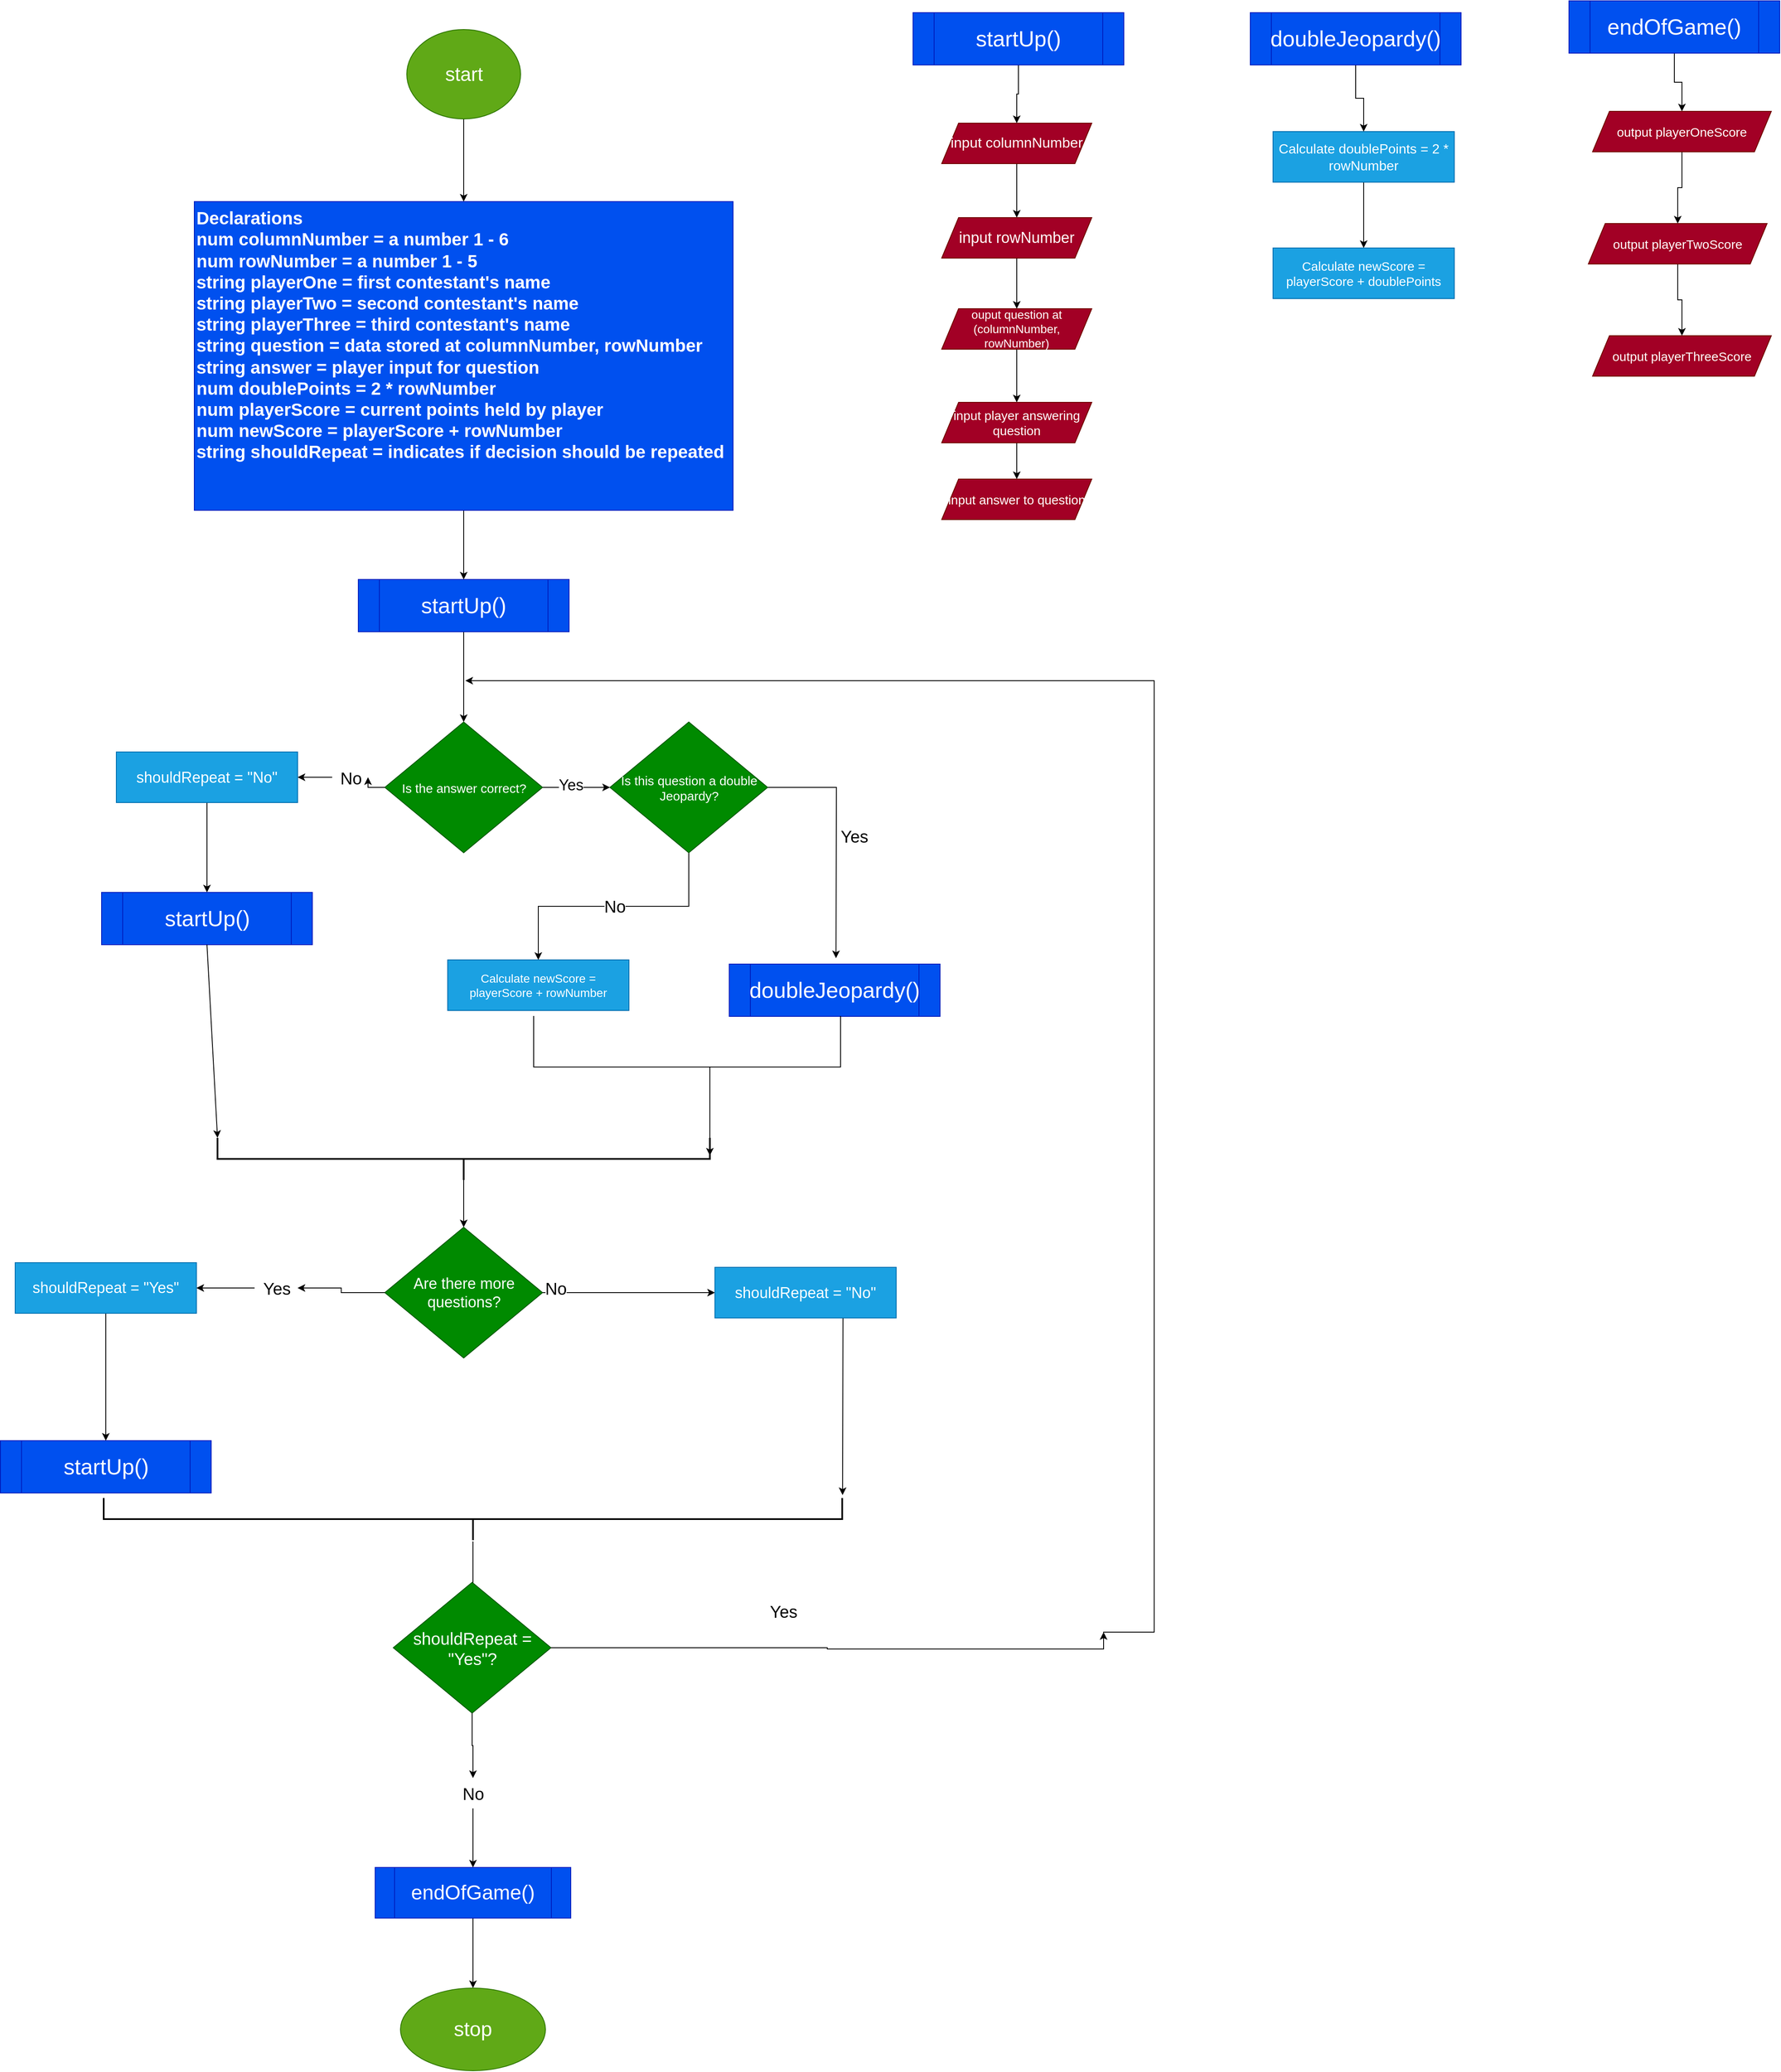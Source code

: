 <mxfile version="24.7.17">
  <diagram name="Page-1" id="HNyWJ7ixwN_tLthrhEKC">
    <mxGraphModel dx="2273" dy="3550" grid="0" gridSize="10" guides="1" tooltips="1" connect="1" arrows="1" fold="1" page="0" pageScale="1" pageWidth="850" pageHeight="1100" math="0" shadow="0">
      <root>
        <mxCell id="0" />
        <mxCell id="1" parent="0" />
        <mxCell id="0lG4HtCBKDrn22ON5Dr3-152" value="" style="edgeStyle=orthogonalEdgeStyle;rounded=0;orthogonalLoop=1;jettySize=auto;html=1;" edge="1" parent="1" source="0lG4HtCBKDrn22ON5Dr3-2" target="0lG4HtCBKDrn22ON5Dr3-143">
          <mxGeometry relative="1" as="geometry" />
        </mxCell>
        <mxCell id="0lG4HtCBKDrn22ON5Dr3-2" value="&lt;font style=&quot;font-size: 23px;&quot;&gt;start&lt;/font&gt;" style="ellipse;whiteSpace=wrap;html=1;fillColor=#60a917;fontColor=#ffffff;strokeColor=#2D7600;direction=south;" vertex="1" parent="1">
          <mxGeometry x="-27.5" y="-1111" width="135" height="106" as="geometry" />
        </mxCell>
        <mxCell id="0lG4HtCBKDrn22ON5Dr3-47" value="" style="edgeStyle=orthogonalEdgeStyle;rounded=0;orthogonalLoop=1;jettySize=auto;html=1;" edge="1" parent="1" source="0lG4HtCBKDrn22ON5Dr3-7" target="0lG4HtCBKDrn22ON5Dr3-46">
          <mxGeometry relative="1" as="geometry" />
        </mxCell>
        <mxCell id="0lG4HtCBKDrn22ON5Dr3-48" value="&lt;font style=&quot;font-size: 18px;&quot;&gt;Yes&lt;/font&gt;" style="edgeLabel;html=1;align=center;verticalAlign=middle;resizable=0;points=[];" vertex="1" connectable="0" parent="0lG4HtCBKDrn22ON5Dr3-47">
          <mxGeometry x="-0.138" y="3" relative="1" as="geometry">
            <mxPoint x="-1" as="offset" />
          </mxGeometry>
        </mxCell>
        <mxCell id="0lG4HtCBKDrn22ON5Dr3-66" value="" style="edgeStyle=orthogonalEdgeStyle;rounded=0;orthogonalLoop=1;jettySize=auto;html=1;" edge="1" parent="1" source="0lG4HtCBKDrn22ON5Dr3-67" target="0lG4HtCBKDrn22ON5Dr3-62">
          <mxGeometry relative="1" as="geometry" />
        </mxCell>
        <mxCell id="0lG4HtCBKDrn22ON5Dr3-7" value="&lt;font style=&quot;font-size: 15px;&quot;&gt;Is the answer correct?&lt;/font&gt;" style="rhombus;whiteSpace=wrap;html=1;fillColor=#008a00;fontColor=#ffffff;strokeColor=#005700;" vertex="1" parent="1">
          <mxGeometry x="-53.5" y="-290" width="187" height="155" as="geometry" />
        </mxCell>
        <mxCell id="0lG4HtCBKDrn22ON5Dr3-37" value="&lt;font style=&quot;font-size: 14px;&quot;&gt;Calculate newScore = playerScore + rowNumber&lt;/font&gt;" style="rounded=0;whiteSpace=wrap;html=1;fillColor=#1ba1e2;fontColor=#ffffff;strokeColor=#006EAF;" vertex="1" parent="1">
          <mxGeometry x="21" y="-8" width="215" height="60" as="geometry" />
        </mxCell>
        <mxCell id="0lG4HtCBKDrn22ON5Dr3-49" value="" style="edgeStyle=orthogonalEdgeStyle;rounded=0;orthogonalLoop=1;jettySize=auto;html=1;" edge="1" parent="1" source="0lG4HtCBKDrn22ON5Dr3-46" target="0lG4HtCBKDrn22ON5Dr3-37">
          <mxGeometry relative="1" as="geometry" />
        </mxCell>
        <mxCell id="0lG4HtCBKDrn22ON5Dr3-50" value="&lt;font style=&quot;font-size: 20px;&quot;&gt;No&lt;/font&gt;" style="edgeLabel;html=1;align=center;verticalAlign=middle;resizable=0;points=[];" vertex="1" connectable="0" parent="0lG4HtCBKDrn22ON5Dr3-49">
          <mxGeometry x="-0.009" y="-1" relative="1" as="geometry">
            <mxPoint as="offset" />
          </mxGeometry>
        </mxCell>
        <mxCell id="0lG4HtCBKDrn22ON5Dr3-52" value="" style="edgeStyle=orthogonalEdgeStyle;rounded=0;orthogonalLoop=1;jettySize=auto;html=1;" edge="1" parent="1" source="0lG4HtCBKDrn22ON5Dr3-46">
          <mxGeometry relative="1" as="geometry">
            <mxPoint x="481.6" y="-10" as="targetPoint" />
          </mxGeometry>
        </mxCell>
        <mxCell id="0lG4HtCBKDrn22ON5Dr3-54" value="&lt;font style=&quot;font-size: 20px;&quot;&gt;Yes&lt;/font&gt;" style="edgeLabel;html=1;align=center;verticalAlign=middle;resizable=0;points=[];" vertex="1" connectable="0" parent="0lG4HtCBKDrn22ON5Dr3-52">
          <mxGeometry x="-0.086" y="8" relative="1" as="geometry">
            <mxPoint x="13" y="9" as="offset" />
          </mxGeometry>
        </mxCell>
        <mxCell id="0lG4HtCBKDrn22ON5Dr3-46" value="&lt;font style=&quot;font-size: 15px;&quot;&gt;Is this question a double Jeopardy?&lt;/font&gt;" style="rhombus;whiteSpace=wrap;html=1;fillColor=#008a00;fontColor=#ffffff;strokeColor=#005700;" vertex="1" parent="1">
          <mxGeometry x="213.5" y="-290" width="187" height="155" as="geometry" />
        </mxCell>
        <mxCell id="0lG4HtCBKDrn22ON5Dr3-106" value="" style="edgeStyle=orthogonalEdgeStyle;rounded=0;orthogonalLoop=1;jettySize=auto;html=1;" edge="1" parent="1" source="0lG4HtCBKDrn22ON5Dr3-58" target="0lG4HtCBKDrn22ON5Dr3-105">
          <mxGeometry relative="1" as="geometry" />
        </mxCell>
        <mxCell id="0lG4HtCBKDrn22ON5Dr3-107" value="&lt;font style=&quot;font-size: 20px;&quot;&gt;No&lt;/font&gt;" style="edgeLabel;html=1;align=center;verticalAlign=middle;resizable=0;points=[];" vertex="1" connectable="0" parent="0lG4HtCBKDrn22ON5Dr3-106">
          <mxGeometry x="-0.41" y="7" relative="1" as="geometry">
            <mxPoint x="-45" y="1" as="offset" />
          </mxGeometry>
        </mxCell>
        <mxCell id="0lG4HtCBKDrn22ON5Dr3-118" value="" style="edgeStyle=orthogonalEdgeStyle;rounded=0;orthogonalLoop=1;jettySize=auto;html=1;" edge="1" parent="1" source="0lG4HtCBKDrn22ON5Dr3-120" target="0lG4HtCBKDrn22ON5Dr3-117">
          <mxGeometry relative="1" as="geometry" />
        </mxCell>
        <mxCell id="0lG4HtCBKDrn22ON5Dr3-58" value="&lt;font style=&quot;font-size: 18px;&quot;&gt;Are there more questions?&lt;/font&gt;" style="rhombus;whiteSpace=wrap;html=1;fillColor=#008a00;fontColor=#ffffff;strokeColor=#005700;" vertex="1" parent="1">
          <mxGeometry x="-53.5" y="309" width="187" height="155" as="geometry" />
        </mxCell>
        <mxCell id="0lG4HtCBKDrn22ON5Dr3-91" value="" style="edgeStyle=orthogonalEdgeStyle;rounded=0;orthogonalLoop=1;jettySize=auto;html=1;" edge="1" parent="1" source="0lG4HtCBKDrn22ON5Dr3-62" target="0lG4HtCBKDrn22ON5Dr3-90">
          <mxGeometry relative="1" as="geometry" />
        </mxCell>
        <mxCell id="0lG4HtCBKDrn22ON5Dr3-62" value="&lt;font style=&quot;font-size: 18px;&quot;&gt;shouldRepeat = &quot;No&quot;&lt;/font&gt;" style="rounded=0;whiteSpace=wrap;html=1;fillColor=#1ba1e2;fontColor=#ffffff;strokeColor=#006EAF;" vertex="1" parent="1">
          <mxGeometry x="-372" y="-254.5" width="215" height="60" as="geometry" />
        </mxCell>
        <mxCell id="0lG4HtCBKDrn22ON5Dr3-68" value="" style="edgeStyle=orthogonalEdgeStyle;rounded=0;orthogonalLoop=1;jettySize=auto;html=1;" edge="1" parent="1" source="0lG4HtCBKDrn22ON5Dr3-7" target="0lG4HtCBKDrn22ON5Dr3-67">
          <mxGeometry relative="1" as="geometry">
            <mxPoint x="-53" y="-212" as="sourcePoint" />
            <mxPoint x="-157" y="-212" as="targetPoint" />
          </mxGeometry>
        </mxCell>
        <mxCell id="0lG4HtCBKDrn22ON5Dr3-67" value="&lt;font style=&quot;font-size: 20px;&quot;&gt;No&lt;/font&gt;" style="text;html=1;align=center;verticalAlign=middle;resizable=0;points=[];autosize=1;strokeColor=none;fillColor=none;" vertex="1" parent="1">
          <mxGeometry x="-116" y="-242.5" width="44" height="36" as="geometry" />
        </mxCell>
        <mxCell id="0lG4HtCBKDrn22ON5Dr3-78" value="" style="edgeStyle=orthogonalEdgeStyle;rounded=0;orthogonalLoop=1;jettySize=auto;html=1;" edge="1" source="0lG4HtCBKDrn22ON5Dr3-79" target="0lG4HtCBKDrn22ON5Dr3-81" parent="1">
          <mxGeometry relative="1" as="geometry" />
        </mxCell>
        <mxCell id="0lG4HtCBKDrn22ON5Dr3-79" value="&lt;font style=&quot;font-size: 17px;&quot;&gt;input columnNumber&lt;/font&gt;" style="shape=parallelogram;perimeter=parallelogramPerimeter;whiteSpace=wrap;html=1;fixedSize=1;fillColor=#a20025;fontColor=#ffffff;strokeColor=#6F0000;" vertex="1" parent="1">
          <mxGeometry x="607" y="-1000" width="178" height="48" as="geometry" />
        </mxCell>
        <mxCell id="0lG4HtCBKDrn22ON5Dr3-80" value="" style="edgeStyle=orthogonalEdgeStyle;rounded=0;orthogonalLoop=1;jettySize=auto;html=1;" edge="1" source="0lG4HtCBKDrn22ON5Dr3-81" target="0lG4HtCBKDrn22ON5Dr3-83" parent="1">
          <mxGeometry relative="1" as="geometry" />
        </mxCell>
        <mxCell id="0lG4HtCBKDrn22ON5Dr3-81" value="&lt;font style=&quot;font-size: 18px;&quot;&gt;input rowNumber&lt;/font&gt;" style="shape=parallelogram;perimeter=parallelogramPerimeter;whiteSpace=wrap;html=1;fixedSize=1;fillColor=#a20025;fontColor=#ffffff;strokeColor=#6F0000;" vertex="1" parent="1">
          <mxGeometry x="607" y="-888" width="178" height="48" as="geometry" />
        </mxCell>
        <mxCell id="0lG4HtCBKDrn22ON5Dr3-82" value="" style="edgeStyle=orthogonalEdgeStyle;rounded=0;orthogonalLoop=1;jettySize=auto;html=1;" edge="1" source="0lG4HtCBKDrn22ON5Dr3-83" target="0lG4HtCBKDrn22ON5Dr3-85" parent="1">
          <mxGeometry relative="1" as="geometry" />
        </mxCell>
        <mxCell id="0lG4HtCBKDrn22ON5Dr3-83" value="&lt;font style=&quot;font-size: 14px;&quot;&gt;ouput question at (columnNumber, rowNumber)&lt;/font&gt;" style="shape=parallelogram;perimeter=parallelogramPerimeter;whiteSpace=wrap;html=1;fixedSize=1;fillColor=#a20025;fontColor=#ffffff;strokeColor=#6F0000;" vertex="1" parent="1">
          <mxGeometry x="607" y="-780" width="178" height="48" as="geometry" />
        </mxCell>
        <mxCell id="0lG4HtCBKDrn22ON5Dr3-84" value="" style="edgeStyle=orthogonalEdgeStyle;rounded=0;orthogonalLoop=1;jettySize=auto;html=1;" edge="1" source="0lG4HtCBKDrn22ON5Dr3-85" target="0lG4HtCBKDrn22ON5Dr3-86" parent="1">
          <mxGeometry relative="1" as="geometry" />
        </mxCell>
        <mxCell id="0lG4HtCBKDrn22ON5Dr3-85" value="&lt;font style=&quot;font-size: 15px;&quot;&gt;input player answering question&lt;/font&gt;" style="shape=parallelogram;perimeter=parallelogramPerimeter;whiteSpace=wrap;html=1;fixedSize=1;fillColor=#a20025;fontColor=#ffffff;strokeColor=#6F0000;" vertex="1" parent="1">
          <mxGeometry x="607" y="-669" width="178" height="48" as="geometry" />
        </mxCell>
        <mxCell id="0lG4HtCBKDrn22ON5Dr3-86" value="&lt;font style=&quot;font-size: 15px;&quot;&gt;input answer to question&lt;/font&gt;" style="shape=parallelogram;perimeter=parallelogramPerimeter;whiteSpace=wrap;html=1;fixedSize=1;fillColor=#a20025;fontColor=#ffffff;strokeColor=#6F0000;" vertex="1" parent="1">
          <mxGeometry x="607" y="-578" width="178" height="48" as="geometry" />
        </mxCell>
        <mxCell id="0lG4HtCBKDrn22ON5Dr3-95" value="" style="edgeStyle=orthogonalEdgeStyle;rounded=0;orthogonalLoop=1;jettySize=auto;html=1;" edge="1" parent="1" source="0lG4HtCBKDrn22ON5Dr3-87" target="0lG4HtCBKDrn22ON5Dr3-79">
          <mxGeometry relative="1" as="geometry" />
        </mxCell>
        <mxCell id="0lG4HtCBKDrn22ON5Dr3-87" value="&lt;font style=&quot;font-size: 26px;&quot;&gt;startUp()&lt;/font&gt;" style="shape=process;whiteSpace=wrap;html=1;backgroundOutline=1;fillColor=#0050ef;fontColor=#ffffff;strokeColor=#001DBC;" vertex="1" parent="1">
          <mxGeometry x="573" y="-1131" width="250" height="62" as="geometry" />
        </mxCell>
        <mxCell id="0lG4HtCBKDrn22ON5Dr3-89" value="" style="edgeStyle=orthogonalEdgeStyle;rounded=0;orthogonalLoop=1;jettySize=auto;html=1;" edge="1" parent="1" source="0lG4HtCBKDrn22ON5Dr3-88" target="0lG4HtCBKDrn22ON5Dr3-7">
          <mxGeometry relative="1" as="geometry" />
        </mxCell>
        <mxCell id="0lG4HtCBKDrn22ON5Dr3-88" value="&lt;font style=&quot;font-size: 26px;&quot;&gt;startUp()&lt;/font&gt;" style="shape=process;whiteSpace=wrap;html=1;backgroundOutline=1;fillColor=#0050ef;fontColor=#ffffff;strokeColor=#001DBC;" vertex="1" parent="1">
          <mxGeometry x="-85" y="-459" width="250" height="62" as="geometry" />
        </mxCell>
        <mxCell id="0lG4HtCBKDrn22ON5Dr3-90" value="&lt;font style=&quot;font-size: 26px;&quot;&gt;startUp()&lt;/font&gt;" style="shape=process;whiteSpace=wrap;html=1;backgroundOutline=1;fillColor=#0050ef;fontColor=#ffffff;strokeColor=#001DBC;" vertex="1" parent="1">
          <mxGeometry x="-389.5" y="-88" width="250" height="62" as="geometry" />
        </mxCell>
        <mxCell id="0lG4HtCBKDrn22ON5Dr3-92" value="" style="edgeStyle=orthogonalEdgeStyle;rounded=0;orthogonalLoop=1;jettySize=auto;html=1;" edge="1" source="0lG4HtCBKDrn22ON5Dr3-93" target="0lG4HtCBKDrn22ON5Dr3-94" parent="1">
          <mxGeometry relative="1" as="geometry" />
        </mxCell>
        <mxCell id="0lG4HtCBKDrn22ON5Dr3-93" value="&lt;font style=&quot;font-size: 16px;&quot;&gt;Calculate doublePoints = 2 * rowNumber&lt;/font&gt;" style="rounded=0;whiteSpace=wrap;html=1;fillColor=#1ba1e2;fontColor=#ffffff;strokeColor=#006EAF;" vertex="1" parent="1">
          <mxGeometry x="1000" y="-990" width="215" height="60" as="geometry" />
        </mxCell>
        <mxCell id="0lG4HtCBKDrn22ON5Dr3-94" value="&lt;font style=&quot;font-size: 15px;&quot;&gt;Calculate newScore = playerScore + doublePoints&lt;/font&gt;" style="rounded=0;whiteSpace=wrap;html=1;fillColor=#1ba1e2;fontColor=#ffffff;strokeColor=#006EAF;" vertex="1" parent="1">
          <mxGeometry x="1000" y="-852" width="215" height="60" as="geometry" />
        </mxCell>
        <mxCell id="0lG4HtCBKDrn22ON5Dr3-97" value="" style="edgeStyle=orthogonalEdgeStyle;rounded=0;orthogonalLoop=1;jettySize=auto;html=1;" edge="1" parent="1" source="0lG4HtCBKDrn22ON5Dr3-96" target="0lG4HtCBKDrn22ON5Dr3-93">
          <mxGeometry relative="1" as="geometry" />
        </mxCell>
        <mxCell id="0lG4HtCBKDrn22ON5Dr3-96" value="&lt;font style=&quot;font-size: 26px;&quot;&gt;doubleJeopardy()&lt;/font&gt;" style="shape=process;whiteSpace=wrap;html=1;backgroundOutline=1;fillColor=#0050ef;fontColor=#ffffff;strokeColor=#001DBC;" vertex="1" parent="1">
          <mxGeometry x="973" y="-1131" width="250" height="62" as="geometry" />
        </mxCell>
        <mxCell id="0lG4HtCBKDrn22ON5Dr3-98" value="&lt;font style=&quot;font-size: 26px;&quot;&gt;doubleJeopardy()&lt;/font&gt;" style="shape=process;whiteSpace=wrap;html=1;backgroundOutline=1;fillColor=#0050ef;fontColor=#ffffff;strokeColor=#001DBC;" vertex="1" parent="1">
          <mxGeometry x="355" y="-3" width="250" height="62" as="geometry" />
        </mxCell>
        <mxCell id="0lG4HtCBKDrn22ON5Dr3-100" value="&lt;font style=&quot;font-size: 26px;&quot;&gt;startUp()&lt;/font&gt;" style="shape=process;whiteSpace=wrap;html=1;backgroundOutline=1;fillColor=#0050ef;fontColor=#ffffff;strokeColor=#001DBC;" vertex="1" parent="1">
          <mxGeometry x="-509.5" y="562" width="250" height="62" as="geometry" />
        </mxCell>
        <mxCell id="0lG4HtCBKDrn22ON5Dr3-116" value="" style="edgeStyle=orthogonalEdgeStyle;rounded=0;orthogonalLoop=1;jettySize=auto;html=1;entryX=1;entryY=1;entryDx=0;entryDy=0;entryPerimeter=0;" edge="1" parent="1">
          <mxGeometry relative="1" as="geometry">
            <mxPoint x="338.0" y="411" as="sourcePoint" />
            <mxPoint x="489.4" y="626.5" as="targetPoint" />
          </mxGeometry>
        </mxCell>
        <mxCell id="0lG4HtCBKDrn22ON5Dr3-105" value="&lt;font style=&quot;font-size: 18px;&quot;&gt;shouldRepeat = &quot;No&quot;&lt;/font&gt;" style="rounded=0;whiteSpace=wrap;html=1;fillColor=#1ba1e2;fontColor=#ffffff;strokeColor=#006EAF;" vertex="1" parent="1">
          <mxGeometry x="338" y="356.5" width="215" height="60" as="geometry" />
        </mxCell>
        <mxCell id="0lG4HtCBKDrn22ON5Dr3-112" value="" style="edgeStyle=orthogonalEdgeStyle;rounded=0;orthogonalLoop=1;jettySize=auto;html=1;" edge="1" parent="1" source="0lG4HtCBKDrn22ON5Dr3-108" target="0lG4HtCBKDrn22ON5Dr3-109">
          <mxGeometry relative="1" as="geometry" />
        </mxCell>
        <mxCell id="0lG4HtCBKDrn22ON5Dr3-108" value="&lt;font style=&quot;font-size: 26px;&quot;&gt;endOfGame()&lt;/font&gt;" style="shape=process;whiteSpace=wrap;html=1;backgroundOutline=1;fillColor=#0050ef;fontColor=#ffffff;strokeColor=#001DBC;" vertex="1" parent="1">
          <mxGeometry x="1351" y="-1145" width="250" height="62" as="geometry" />
        </mxCell>
        <mxCell id="0lG4HtCBKDrn22ON5Dr3-113" value="" style="edgeStyle=orthogonalEdgeStyle;rounded=0;orthogonalLoop=1;jettySize=auto;html=1;" edge="1" parent="1" source="0lG4HtCBKDrn22ON5Dr3-109" target="0lG4HtCBKDrn22ON5Dr3-110">
          <mxGeometry relative="1" as="geometry" />
        </mxCell>
        <mxCell id="0lG4HtCBKDrn22ON5Dr3-109" value="&lt;font style=&quot;font-size: 15px;&quot;&gt;output playerOneScore&lt;/font&gt;" style="shape=parallelogram;perimeter=parallelogramPerimeter;whiteSpace=wrap;html=1;fixedSize=1;fillColor=#a20025;fontColor=#ffffff;strokeColor=#6F0000;" vertex="1" parent="1">
          <mxGeometry x="1379" y="-1014" width="212" height="48" as="geometry" />
        </mxCell>
        <mxCell id="0lG4HtCBKDrn22ON5Dr3-114" value="" style="edgeStyle=orthogonalEdgeStyle;rounded=0;orthogonalLoop=1;jettySize=auto;html=1;" edge="1" parent="1" source="0lG4HtCBKDrn22ON5Dr3-110" target="0lG4HtCBKDrn22ON5Dr3-111">
          <mxGeometry relative="1" as="geometry" />
        </mxCell>
        <mxCell id="0lG4HtCBKDrn22ON5Dr3-110" value="&lt;font style=&quot;font-size: 15px;&quot;&gt;output playerTwoScore&lt;/font&gt;" style="shape=parallelogram;perimeter=parallelogramPerimeter;whiteSpace=wrap;html=1;fixedSize=1;fillColor=#a20025;fontColor=#ffffff;strokeColor=#6F0000;" vertex="1" parent="1">
          <mxGeometry x="1374" y="-881" width="212" height="48" as="geometry" />
        </mxCell>
        <mxCell id="0lG4HtCBKDrn22ON5Dr3-111" value="&lt;font style=&quot;font-size: 15px;&quot;&gt;output playerThreeScore&lt;/font&gt;" style="shape=parallelogram;perimeter=parallelogramPerimeter;whiteSpace=wrap;html=1;fixedSize=1;fillColor=#a20025;fontColor=#ffffff;strokeColor=#6F0000;" vertex="1" parent="1">
          <mxGeometry x="1379" y="-748" width="212" height="48" as="geometry" />
        </mxCell>
        <mxCell id="0lG4HtCBKDrn22ON5Dr3-122" value="" style="edgeStyle=orthogonalEdgeStyle;rounded=0;orthogonalLoop=1;jettySize=auto;html=1;" edge="1" parent="1" source="0lG4HtCBKDrn22ON5Dr3-117" target="0lG4HtCBKDrn22ON5Dr3-100">
          <mxGeometry relative="1" as="geometry" />
        </mxCell>
        <mxCell id="0lG4HtCBKDrn22ON5Dr3-117" value="&lt;font style=&quot;font-size: 18px;&quot;&gt;shouldRepeat = &quot;Yes&quot;&lt;/font&gt;" style="rounded=0;whiteSpace=wrap;html=1;fillColor=#1ba1e2;fontColor=#ffffff;strokeColor=#006EAF;" vertex="1" parent="1">
          <mxGeometry x="-492" y="351" width="215" height="60" as="geometry" />
        </mxCell>
        <mxCell id="0lG4HtCBKDrn22ON5Dr3-121" value="" style="edgeStyle=orthogonalEdgeStyle;rounded=0;orthogonalLoop=1;jettySize=auto;html=1;" edge="1" parent="1" source="0lG4HtCBKDrn22ON5Dr3-58" target="0lG4HtCBKDrn22ON5Dr3-120">
          <mxGeometry relative="1" as="geometry">
            <mxPoint x="222" y="365" as="sourcePoint" />
            <mxPoint x="111" y="377" as="targetPoint" />
          </mxGeometry>
        </mxCell>
        <mxCell id="0lG4HtCBKDrn22ON5Dr3-120" value="&lt;font style=&quot;font-size: 20px;&quot;&gt;Yes&lt;/font&gt;" style="text;html=1;align=center;verticalAlign=middle;resizable=0;points=[];autosize=1;strokeColor=none;fillColor=none;" vertex="1" parent="1">
          <mxGeometry x="-208" y="363" width="51" height="36" as="geometry" />
        </mxCell>
        <mxCell id="0lG4HtCBKDrn22ON5Dr3-125" value="" style="strokeWidth=2;html=1;shape=mxgraph.flowchart.annotation_2;align=left;labelPosition=right;pointerEvents=1;direction=north;" vertex="1" parent="1">
          <mxGeometry x="-387" y="630" width="876" height="50" as="geometry" />
        </mxCell>
        <mxCell id="0lG4HtCBKDrn22ON5Dr3-127" value="" style="endArrow=classic;html=1;rounded=0;exitX=0.5;exitY=1;exitDx=0;exitDy=0;entryX=1;entryY=0;entryDx=0;entryDy=0;entryPerimeter=0;" edge="1" parent="1" source="0lG4HtCBKDrn22ON5Dr3-90" target="0lG4HtCBKDrn22ON5Dr3-146">
          <mxGeometry width="50" height="50" relative="1" as="geometry">
            <mxPoint x="281" y="801" as="sourcePoint" />
            <mxPoint x="-270" y="822" as="targetPoint" />
          </mxGeometry>
        </mxCell>
        <mxCell id="0lG4HtCBKDrn22ON5Dr3-129" value="" style="shape=partialRectangle;whiteSpace=wrap;html=1;right=0;top=0;bottom=0;fillColor=none;routingCenterX=-0.5;" vertex="1" parent="1">
          <mxGeometry x="51" y="682" width="120" height="60" as="geometry" />
        </mxCell>
        <mxCell id="0lG4HtCBKDrn22ON5Dr3-132" value="" style="edgeStyle=orthogonalEdgeStyle;rounded=0;orthogonalLoop=1;jettySize=auto;html=1;" edge="1" parent="1" source="0lG4HtCBKDrn22ON5Dr3-133" target="0lG4HtCBKDrn22ON5Dr3-131">
          <mxGeometry relative="1" as="geometry" />
        </mxCell>
        <mxCell id="0lG4HtCBKDrn22ON5Dr3-130" value="&lt;font style=&quot;font-size: 20px;&quot;&gt;shouldRepeat = &quot;Yes&quot;?&lt;/font&gt;" style="rhombus;whiteSpace=wrap;html=1;fillColor=#008a00;fontColor=#ffffff;strokeColor=#005700;" vertex="1" parent="1">
          <mxGeometry x="-43.5" y="730" width="187" height="155" as="geometry" />
        </mxCell>
        <mxCell id="0lG4HtCBKDrn22ON5Dr3-145" value="" style="edgeStyle=orthogonalEdgeStyle;rounded=0;orthogonalLoop=1;jettySize=auto;html=1;" edge="1" parent="1" source="0lG4HtCBKDrn22ON5Dr3-131" target="0lG4HtCBKDrn22ON5Dr3-144">
          <mxGeometry relative="1" as="geometry" />
        </mxCell>
        <mxCell id="0lG4HtCBKDrn22ON5Dr3-131" value="&lt;font style=&quot;font-size: 24px;&quot;&gt;endOfGame()&lt;/font&gt;" style="shape=process;whiteSpace=wrap;html=1;backgroundOutline=1;fillColor=#0050ef;strokeColor=#001DBC;fontColor=#ffffff;" vertex="1" parent="1">
          <mxGeometry x="-65" y="1068" width="232" height="60" as="geometry" />
        </mxCell>
        <mxCell id="0lG4HtCBKDrn22ON5Dr3-134" value="" style="edgeStyle=orthogonalEdgeStyle;rounded=0;orthogonalLoop=1;jettySize=auto;html=1;" edge="1" parent="1" source="0lG4HtCBKDrn22ON5Dr3-130" target="0lG4HtCBKDrn22ON5Dr3-133">
          <mxGeometry relative="1" as="geometry">
            <mxPoint x="24" y="913" as="sourcePoint" />
            <mxPoint x="25" y="1037" as="targetPoint" />
          </mxGeometry>
        </mxCell>
        <mxCell id="0lG4HtCBKDrn22ON5Dr3-133" value="&lt;font style=&quot;font-size: 20px;&quot;&gt;No&lt;/font&gt;" style="text;html=1;align=center;verticalAlign=middle;resizable=0;points=[];autosize=1;strokeColor=none;fillColor=none;" vertex="1" parent="1">
          <mxGeometry x="29" y="962" width="44" height="36" as="geometry" />
        </mxCell>
        <mxCell id="0lG4HtCBKDrn22ON5Dr3-135" value="" style="shape=partialRectangle;whiteSpace=wrap;html=1;bottom=1;right=1;left=1;top=0;fillColor=none;routingCenterX=-0.5;direction=north;" vertex="1" parent="1">
          <mxGeometry x="799" y="-339" width="60" height="1128" as="geometry" />
        </mxCell>
        <mxCell id="0lG4HtCBKDrn22ON5Dr3-140" value="" style="edgeStyle=orthogonalEdgeStyle;rounded=0;orthogonalLoop=1;jettySize=auto;html=1;exitX=1;exitY=0.5;exitDx=0;exitDy=0;entryX=0;entryY=0;entryDx=0;entryDy=0;" edge="1" parent="1" source="0lG4HtCBKDrn22ON5Dr3-130" target="0lG4HtCBKDrn22ON5Dr3-135">
          <mxGeometry relative="1" as="geometry">
            <mxPoint x="118" y="836" as="sourcePoint" />
            <mxPoint x="276" y="810" as="targetPoint" />
          </mxGeometry>
        </mxCell>
        <mxCell id="0lG4HtCBKDrn22ON5Dr3-142" value="" style="endArrow=classic;html=1;rounded=0;exitX=1;exitY=0;exitDx=0;exitDy=0;" edge="1" parent="1" source="0lG4HtCBKDrn22ON5Dr3-135">
          <mxGeometry width="50" height="50" relative="1" as="geometry">
            <mxPoint x="310" y="47" as="sourcePoint" />
            <mxPoint x="42" y="-339" as="targetPoint" />
          </mxGeometry>
        </mxCell>
        <mxCell id="0lG4HtCBKDrn22ON5Dr3-153" value="" style="edgeStyle=orthogonalEdgeStyle;rounded=0;orthogonalLoop=1;jettySize=auto;html=1;" edge="1" parent="1" source="0lG4HtCBKDrn22ON5Dr3-143" target="0lG4HtCBKDrn22ON5Dr3-88">
          <mxGeometry relative="1" as="geometry" />
        </mxCell>
        <mxCell id="0lG4HtCBKDrn22ON5Dr3-143" value="&lt;font style=&quot;font-size: 21px;&quot;&gt;&lt;b style=&quot;&quot;&gt;Declarations&lt;/b&gt;&lt;/font&gt;&lt;div style=&quot;font-size: 21px;&quot;&gt;&lt;font style=&quot;font-size: 21px;&quot;&gt;&lt;b&gt;num columnNumber = a number 1 - 6&lt;/b&gt;&lt;/font&gt;&lt;/div&gt;&lt;div style=&quot;font-size: 21px;&quot;&gt;&lt;font style=&quot;font-size: 21px;&quot;&gt;&lt;b&gt;num rowNumber = a number 1 - 5&lt;/b&gt;&lt;/font&gt;&lt;/div&gt;&lt;div style=&quot;font-size: 21px;&quot;&gt;&lt;font style=&quot;font-size: 21px;&quot;&gt;&lt;b&gt;string playerOne = first contestant&#39;s name&lt;/b&gt;&lt;/font&gt;&lt;/div&gt;&lt;div style=&quot;font-size: 21px;&quot;&gt;&lt;font style=&quot;font-size: 21px;&quot;&gt;&lt;b&gt;string playerTwo = second contestant&#39;s name&lt;/b&gt;&lt;/font&gt;&lt;/div&gt;&lt;div style=&quot;font-size: 21px;&quot;&gt;&lt;font style=&quot;font-size: 21px;&quot;&gt;&lt;b&gt;string playerThree = third contestant&#39;s name&lt;/b&gt;&lt;/font&gt;&lt;/div&gt;&lt;div style=&quot;font-size: 21px;&quot;&gt;&lt;font style=&quot;font-size: 21px;&quot;&gt;&lt;b&gt;string question = data stored at columnNumber, rowNumber&lt;/b&gt;&lt;/font&gt;&lt;/div&gt;&lt;div style=&quot;font-size: 21px;&quot;&gt;&lt;font style=&quot;font-size: 21px;&quot;&gt;&lt;b&gt;string answer = player input for question&lt;/b&gt;&lt;/font&gt;&lt;/div&gt;&lt;div style=&quot;font-size: 21px;&quot;&gt;&lt;font style=&quot;font-size: 21px;&quot;&gt;&lt;b&gt;num doublePoints = 2 * rowNumber&lt;/b&gt;&lt;/font&gt;&lt;/div&gt;&lt;div style=&quot;font-size: 21px;&quot;&gt;&lt;font style=&quot;font-size: 21px;&quot;&gt;&lt;b&gt;num playerScore = current points held by player&lt;/b&gt;&lt;/font&gt;&lt;/div&gt;&lt;div style=&quot;font-size: 21px;&quot;&gt;&lt;font style=&quot;font-size: 21px;&quot;&gt;&lt;b&gt;num newScore = playerScore + rowNumber&lt;/b&gt;&lt;/font&gt;&lt;/div&gt;&lt;div style=&quot;font-size: 21px;&quot;&gt;&lt;font style=&quot;font-size: 21px;&quot;&gt;&lt;b&gt;string shouldRepeat = indicates if decision should be repeated&lt;/b&gt;&lt;/font&gt;&lt;/div&gt;&lt;div style=&quot;font-size: 21px;&quot;&gt;&lt;font style=&quot;font-size: 21px;&quot;&gt;&lt;b&gt;&lt;br&gt;&lt;/b&gt;&lt;/font&gt;&lt;/div&gt;&lt;div style=&quot;font-size: 21px;&quot;&gt;&lt;span style=&quot;&quot;&gt;&lt;br&gt;&lt;/span&gt;&lt;/div&gt;" style="rounded=0;whiteSpace=wrap;html=1;align=left;fillColor=#0050ef;fontColor=#ffffff;strokeColor=#001DBC;" vertex="1" parent="1">
          <mxGeometry x="-279.5" y="-907" width="639" height="366" as="geometry" />
        </mxCell>
        <mxCell id="0lG4HtCBKDrn22ON5Dr3-144" value="&lt;font style=&quot;font-size: 24px;&quot;&gt;stop&lt;/font&gt;" style="ellipse;whiteSpace=wrap;html=1;fillColor=#60a917;strokeColor=#2D7600;fontColor=#ffffff;" vertex="1" parent="1">
          <mxGeometry x="-35" y="1211" width="172" height="98" as="geometry" />
        </mxCell>
        <mxCell id="0lG4HtCBKDrn22ON5Dr3-147" value="" style="edgeStyle=orthogonalEdgeStyle;rounded=0;orthogonalLoop=1;jettySize=auto;html=1;" edge="1" parent="1" source="0lG4HtCBKDrn22ON5Dr3-146" target="0lG4HtCBKDrn22ON5Dr3-58">
          <mxGeometry relative="1" as="geometry" />
        </mxCell>
        <mxCell id="0lG4HtCBKDrn22ON5Dr3-146" value="" style="strokeWidth=2;html=1;shape=mxgraph.flowchart.annotation_2;align=left;labelPosition=right;pointerEvents=1;direction=north;" vertex="1" parent="1">
          <mxGeometry x="-252" y="203" width="584" height="50" as="geometry" />
        </mxCell>
        <mxCell id="0lG4HtCBKDrn22ON5Dr3-148" value="&lt;font style=&quot;font-size: 20px;&quot;&gt;Yes&lt;/font&gt;" style="text;html=1;align=center;verticalAlign=middle;resizable=0;points=[];autosize=1;strokeColor=none;fillColor=none;" vertex="1" parent="1">
          <mxGeometry x="393" y="746" width="51" height="36" as="geometry" />
        </mxCell>
        <mxCell id="0lG4HtCBKDrn22ON5Dr3-150" value="" style="shape=partialRectangle;whiteSpace=wrap;html=1;bottom=1;right=1;left=1;top=0;fillColor=none;routingCenterX=-0.5;" vertex="1" parent="1">
          <mxGeometry x="123" y="59" width="364" height="60" as="geometry" />
        </mxCell>
        <mxCell id="0lG4HtCBKDrn22ON5Dr3-151" value="" style="endArrow=classic;html=1;rounded=0;" edge="1" parent="1">
          <mxGeometry width="50" height="50" relative="1" as="geometry">
            <mxPoint x="332" y="119" as="sourcePoint" />
            <mxPoint x="332" y="224" as="targetPoint" />
          </mxGeometry>
        </mxCell>
      </root>
    </mxGraphModel>
  </diagram>
</mxfile>
